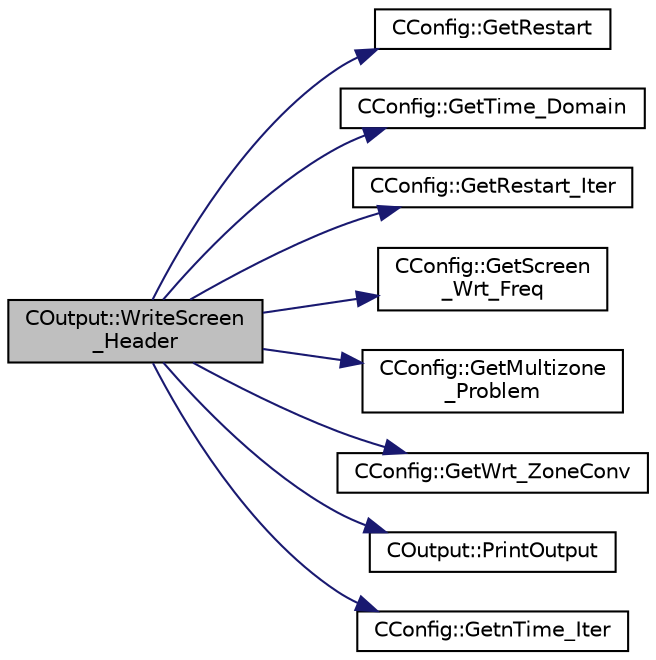 digraph "COutput::WriteScreen_Header"
{
  edge [fontname="Helvetica",fontsize="10",labelfontname="Helvetica",labelfontsize="10"];
  node [fontname="Helvetica",fontsize="10",shape=record];
  rankdir="LR";
  Node1302 [label="COutput::WriteScreen\l_Header",height=0.2,width=0.4,color="black", fillcolor="grey75", style="filled", fontcolor="black"];
  Node1302 -> Node1303 [color="midnightblue",fontsize="10",style="solid",fontname="Helvetica"];
  Node1303 [label="CConfig::GetRestart",height=0.2,width=0.4,color="black", fillcolor="white", style="filled",URL="$class_c_config.html#ae2c8a1c09ca98735256b4ed53642ada5",tooltip="Provides the restart information. "];
  Node1302 -> Node1304 [color="midnightblue",fontsize="10",style="solid",fontname="Helvetica"];
  Node1304 [label="CConfig::GetTime_Domain",height=0.2,width=0.4,color="black", fillcolor="white", style="filled",URL="$class_c_config.html#a6a11350b3c8d7577318be43cda6f7292",tooltip="Check if the multizone problem is solved for time domain. "];
  Node1302 -> Node1305 [color="midnightblue",fontsize="10",style="solid",fontname="Helvetica"];
  Node1305 [label="CConfig::GetRestart_Iter",height=0.2,width=0.4,color="black", fillcolor="white", style="filled",URL="$class_c_config.html#adc13797fe94c17845a382dc34f706cfb",tooltip="Get the restart iteration. "];
  Node1302 -> Node1306 [color="midnightblue",fontsize="10",style="solid",fontname="Helvetica"];
  Node1306 [label="CConfig::GetScreen\l_Wrt_Freq",height=0.2,width=0.4,color="black", fillcolor="white", style="filled",URL="$class_c_config.html#ade360779f0fcdd59ba60da1a35efe2ec",tooltip="GetScreen_Wrt_Freq_Inner. "];
  Node1302 -> Node1307 [color="midnightblue",fontsize="10",style="solid",fontname="Helvetica"];
  Node1307 [label="CConfig::GetMultizone\l_Problem",height=0.2,width=0.4,color="black", fillcolor="white", style="filled",URL="$class_c_config.html#ad9233b666b21e43c18592925be61cc9b",tooltip="Get whether the simulation we are running is a multizone simulation. "];
  Node1302 -> Node1308 [color="midnightblue",fontsize="10",style="solid",fontname="Helvetica"];
  Node1308 [label="CConfig::GetWrt_ZoneConv",height=0.2,width=0.4,color="black", fillcolor="white", style="filled",URL="$class_c_config.html#a622aa3de73830f881a1320e64676acd5",tooltip="Check if the convergence history of each individual zone is written to screen. "];
  Node1302 -> Node1309 [color="midnightblue",fontsize="10",style="solid",fontname="Helvetica"];
  Node1309 [label="COutput::PrintOutput",height=0.2,width=0.4,color="black", fillcolor="white", style="filled",URL="$class_c_output.html#af0c23405e1093223066c9c79ee13985a",tooltip="Check whether we should print output. "];
  Node1302 -> Node1310 [color="midnightblue",fontsize="10",style="solid",fontname="Helvetica"];
  Node1310 [label="CConfig::GetnTime_Iter",height=0.2,width=0.4,color="black", fillcolor="white", style="filled",URL="$class_c_config.html#ace224394bbd9137de2367a6bd1cc9dcd",tooltip="Get the number of time iterations. "];
}
